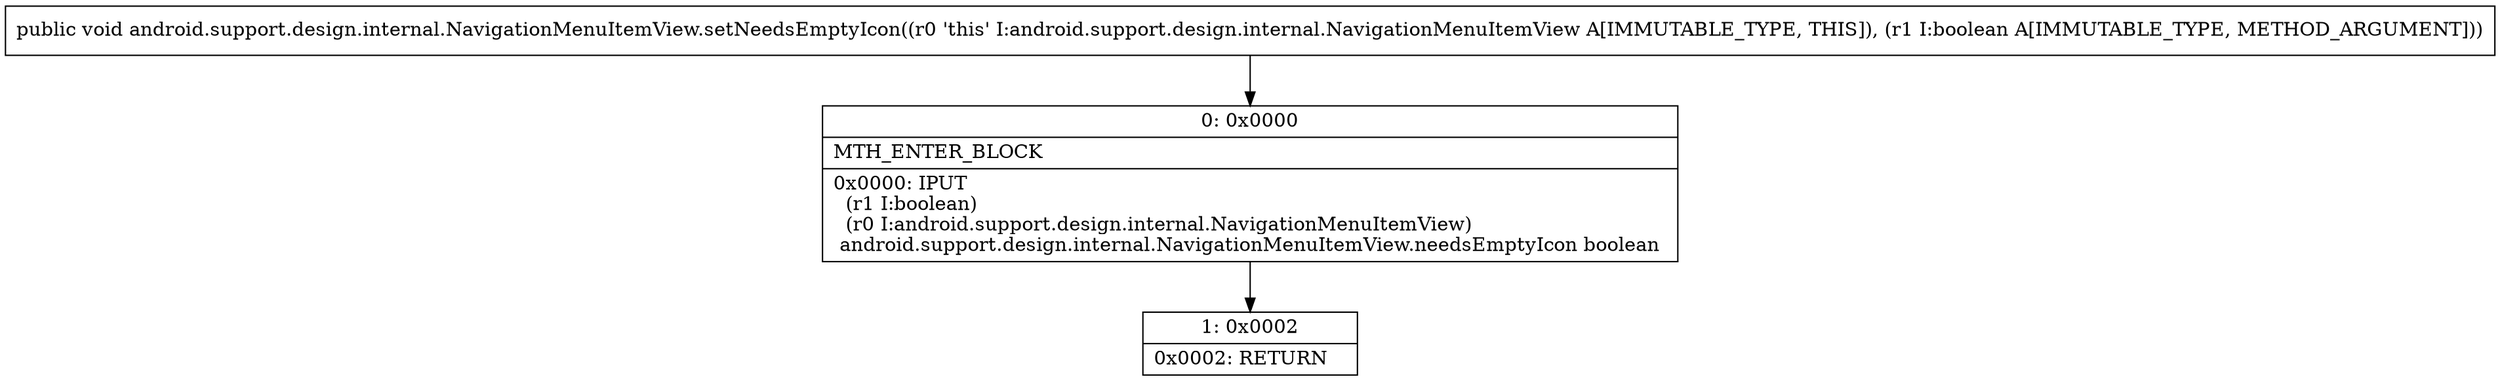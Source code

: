 digraph "CFG forandroid.support.design.internal.NavigationMenuItemView.setNeedsEmptyIcon(Z)V" {
Node_0 [shape=record,label="{0\:\ 0x0000|MTH_ENTER_BLOCK\l|0x0000: IPUT  \l  (r1 I:boolean)\l  (r0 I:android.support.design.internal.NavigationMenuItemView)\l android.support.design.internal.NavigationMenuItemView.needsEmptyIcon boolean \l}"];
Node_1 [shape=record,label="{1\:\ 0x0002|0x0002: RETURN   \l}"];
MethodNode[shape=record,label="{public void android.support.design.internal.NavigationMenuItemView.setNeedsEmptyIcon((r0 'this' I:android.support.design.internal.NavigationMenuItemView A[IMMUTABLE_TYPE, THIS]), (r1 I:boolean A[IMMUTABLE_TYPE, METHOD_ARGUMENT])) }"];
MethodNode -> Node_0;
Node_0 -> Node_1;
}


